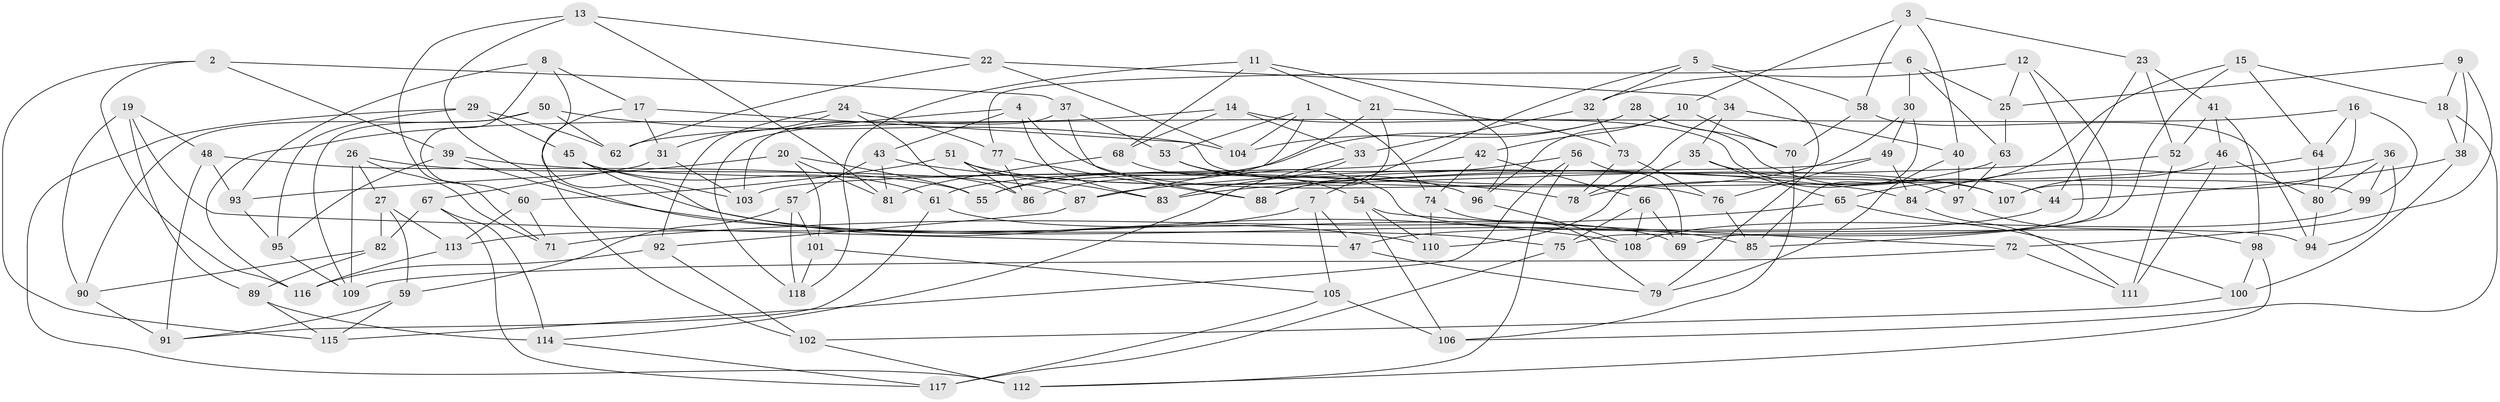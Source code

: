 // Generated by graph-tools (version 1.1) at 2025/16/03/09/25 04:16:29]
// undirected, 118 vertices, 236 edges
graph export_dot {
graph [start="1"]
  node [color=gray90,style=filled];
  1;
  2;
  3;
  4;
  5;
  6;
  7;
  8;
  9;
  10;
  11;
  12;
  13;
  14;
  15;
  16;
  17;
  18;
  19;
  20;
  21;
  22;
  23;
  24;
  25;
  26;
  27;
  28;
  29;
  30;
  31;
  32;
  33;
  34;
  35;
  36;
  37;
  38;
  39;
  40;
  41;
  42;
  43;
  44;
  45;
  46;
  47;
  48;
  49;
  50;
  51;
  52;
  53;
  54;
  55;
  56;
  57;
  58;
  59;
  60;
  61;
  62;
  63;
  64;
  65;
  66;
  67;
  68;
  69;
  70;
  71;
  72;
  73;
  74;
  75;
  76;
  77;
  78;
  79;
  80;
  81;
  82;
  83;
  84;
  85;
  86;
  87;
  88;
  89;
  90;
  91;
  92;
  93;
  94;
  95;
  96;
  97;
  98;
  99;
  100;
  101;
  102;
  103;
  104;
  105;
  106;
  107;
  108;
  109;
  110;
  111;
  112;
  113;
  114;
  115;
  116;
  117;
  118;
  1 -- 53;
  1 -- 104;
  1 -- 74;
  1 -- 87;
  2 -- 37;
  2 -- 116;
  2 -- 115;
  2 -- 39;
  3 -- 58;
  3 -- 40;
  3 -- 23;
  3 -- 10;
  4 -- 83;
  4 -- 118;
  4 -- 43;
  4 -- 76;
  5 -- 32;
  5 -- 7;
  5 -- 79;
  5 -- 58;
  6 -- 77;
  6 -- 25;
  6 -- 30;
  6 -- 63;
  7 -- 113;
  7 -- 105;
  7 -- 47;
  8 -- 93;
  8 -- 17;
  8 -- 85;
  8 -- 60;
  9 -- 18;
  9 -- 38;
  9 -- 72;
  9 -- 25;
  10 -- 96;
  10 -- 70;
  10 -- 42;
  11 -- 21;
  11 -- 68;
  11 -- 118;
  11 -- 96;
  12 -- 32;
  12 -- 25;
  12 -- 75;
  12 -- 69;
  13 -- 22;
  13 -- 75;
  13 -- 71;
  13 -- 81;
  14 -- 107;
  14 -- 116;
  14 -- 33;
  14 -- 68;
  15 -- 65;
  15 -- 18;
  15 -- 64;
  15 -- 85;
  16 -- 99;
  16 -- 107;
  16 -- 62;
  16 -- 64;
  17 -- 31;
  17 -- 102;
  17 -- 99;
  18 -- 106;
  18 -- 38;
  19 -- 90;
  19 -- 89;
  19 -- 47;
  19 -- 48;
  20 -- 101;
  20 -- 93;
  20 -- 55;
  20 -- 81;
  21 -- 73;
  21 -- 86;
  21 -- 88;
  22 -- 104;
  22 -- 34;
  22 -- 62;
  23 -- 52;
  23 -- 44;
  23 -- 41;
  24 -- 86;
  24 -- 92;
  24 -- 77;
  24 -- 31;
  25 -- 63;
  26 -- 87;
  26 -- 27;
  26 -- 71;
  26 -- 109;
  27 -- 82;
  27 -- 113;
  27 -- 59;
  28 -- 104;
  28 -- 55;
  28 -- 44;
  28 -- 70;
  29 -- 95;
  29 -- 112;
  29 -- 62;
  29 -- 45;
  30 -- 49;
  30 -- 55;
  30 -- 85;
  31 -- 103;
  31 -- 67;
  32 -- 33;
  32 -- 73;
  33 -- 83;
  33 -- 114;
  34 -- 35;
  34 -- 40;
  34 -- 78;
  35 -- 65;
  35 -- 97;
  35 -- 110;
  36 -- 84;
  36 -- 94;
  36 -- 99;
  36 -- 80;
  37 -- 53;
  37 -- 88;
  37 -- 103;
  38 -- 44;
  38 -- 100;
  39 -- 95;
  39 -- 78;
  39 -- 108;
  40 -- 97;
  40 -- 79;
  41 -- 98;
  41 -- 46;
  41 -- 52;
  42 -- 74;
  42 -- 61;
  42 -- 66;
  43 -- 81;
  43 -- 84;
  43 -- 57;
  44 -- 47;
  45 -- 103;
  45 -- 110;
  45 -- 61;
  46 -- 80;
  46 -- 111;
  46 -- 107;
  47 -- 79;
  48 -- 55;
  48 -- 91;
  48 -- 93;
  49 -- 76;
  49 -- 84;
  49 -- 103;
  50 -- 90;
  50 -- 62;
  50 -- 109;
  50 -- 104;
  51 -- 86;
  51 -- 107;
  51 -- 83;
  51 -- 60;
  52 -- 83;
  52 -- 111;
  53 -- 96;
  53 -- 54;
  54 -- 106;
  54 -- 72;
  54 -- 110;
  56 -- 112;
  56 -- 115;
  56 -- 69;
  56 -- 88;
  57 -- 59;
  57 -- 101;
  57 -- 118;
  58 -- 70;
  58 -- 94;
  59 -- 91;
  59 -- 115;
  60 -- 71;
  60 -- 113;
  61 -- 91;
  61 -- 69;
  63 -- 78;
  63 -- 97;
  64 -- 87;
  64 -- 80;
  65 -- 100;
  65 -- 71;
  66 -- 75;
  66 -- 69;
  66 -- 108;
  67 -- 82;
  67 -- 117;
  67 -- 114;
  68 -- 94;
  68 -- 81;
  70 -- 106;
  72 -- 111;
  72 -- 109;
  73 -- 78;
  73 -- 76;
  74 -- 110;
  74 -- 79;
  75 -- 117;
  76 -- 85;
  77 -- 86;
  77 -- 88;
  80 -- 94;
  82 -- 89;
  82 -- 90;
  84 -- 111;
  87 -- 92;
  89 -- 115;
  89 -- 114;
  90 -- 91;
  92 -- 102;
  92 -- 116;
  93 -- 95;
  95 -- 109;
  96 -- 108;
  97 -- 98;
  98 -- 112;
  98 -- 100;
  99 -- 108;
  100 -- 102;
  101 -- 118;
  101 -- 105;
  102 -- 112;
  105 -- 106;
  105 -- 117;
  113 -- 116;
  114 -- 117;
}
